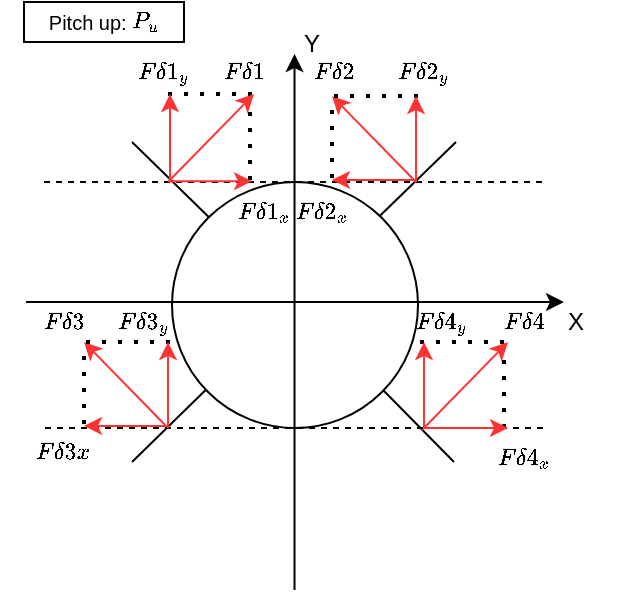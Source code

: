 <mxfile version="24.7.17">
  <diagram name="Page-1" id="QdqIpq5lZw0bNRqP7jLh">
    <mxGraphModel dx="547" dy="316" grid="1" gridSize="10" guides="1" tooltips="1" connect="1" arrows="1" fold="1" page="1" pageScale="1" pageWidth="850" pageHeight="1100" math="1" shadow="0">
      <root>
        <mxCell id="0" />
        <mxCell id="1" parent="0" />
        <mxCell id="FmeErsw2T50BmX274QrK-29" value="" style="endArrow=none;dashed=1;html=1;dashPattern=1 3;strokeWidth=2;rounded=0;sourcePerimeterSpacing=0;" parent="1" edge="1">
          <mxGeometry width="50" height="50" relative="1" as="geometry">
            <mxPoint x="404" y="306" as="sourcePoint" />
            <mxPoint x="359" y="306" as="targetPoint" />
          </mxGeometry>
        </mxCell>
        <mxCell id="gxqUMczXqRLm6aAGVmCo-4" value="" style="endArrow=none;html=1;rounded=0;entryX=0;entryY=0;entryDx=0;entryDy=0;" parent="1" edge="1">
          <mxGeometry width="50" height="50" relative="1" as="geometry">
            <mxPoint x="344" y="330" as="sourcePoint" />
            <mxPoint x="389.645" y="374.645" as="targetPoint" />
          </mxGeometry>
        </mxCell>
        <mxCell id="gxqUMczXqRLm6aAGVmCo-5" value="" style="endArrow=none;html=1;rounded=0;exitX=1;exitY=1;exitDx=0;exitDy=0;" parent="1" edge="1">
          <mxGeometry width="50" height="50" relative="1" as="geometry">
            <mxPoint x="461" y="445.355" as="sourcePoint" />
            <mxPoint x="505" y="490" as="targetPoint" />
          </mxGeometry>
        </mxCell>
        <mxCell id="gxqUMczXqRLm6aAGVmCo-6" value="" style="endArrow=none;html=1;rounded=0;exitX=1;exitY=0;exitDx=0;exitDy=0;" parent="1" edge="1">
          <mxGeometry width="50" height="50" relative="1" as="geometry">
            <mxPoint x="460" y="374.645" as="sourcePoint" />
            <mxPoint x="506" y="330" as="targetPoint" />
          </mxGeometry>
        </mxCell>
        <mxCell id="gxqUMczXqRLm6aAGVmCo-7" value="" style="endArrow=none;html=1;rounded=0;entryX=0;entryY=1;entryDx=0;entryDy=0;" parent="1" edge="1">
          <mxGeometry width="50" height="50" relative="1" as="geometry">
            <mxPoint x="344" y="490" as="sourcePoint" />
            <mxPoint x="389.645" y="445.355" as="targetPoint" />
          </mxGeometry>
        </mxCell>
        <mxCell id="eE-7j2Asvbci8yLhYTcq-2" value="" style="ellipse;whiteSpace=wrap;html=1;aspect=fixed;" parent="1" vertex="1">
          <mxGeometry x="364" y="350" width="123" height="123" as="geometry" />
        </mxCell>
        <mxCell id="eE-7j2Asvbci8yLhYTcq-7" value="" style="endArrow=classic;html=1;rounded=0;strokeColor=#FF3333;" parent="1" edge="1">
          <mxGeometry width="50" height="50" relative="1" as="geometry">
            <mxPoint x="362" y="473" as="sourcePoint" />
            <mxPoint x="320.0" y="430" as="targetPoint" />
          </mxGeometry>
        </mxCell>
        <mxCell id="eE-7j2Asvbci8yLhYTcq-8" value="" style="endArrow=classic;html=1;rounded=0;strokeColor=#FF3333;" parent="1" edge="1">
          <mxGeometry width="50" height="50" relative="1" as="geometry">
            <mxPoint x="489" y="474" as="sourcePoint" />
            <mxPoint x="532" y="430" as="targetPoint" />
          </mxGeometry>
        </mxCell>
        <mxCell id="eE-7j2Asvbci8yLhYTcq-14" value="Y" style="text;html=1;align=center;verticalAlign=middle;whiteSpace=wrap;rounded=0;" parent="1" vertex="1">
          <mxGeometry x="404" y="266" width="60" height="30" as="geometry" />
        </mxCell>
        <mxCell id="eE-7j2Asvbci8yLhYTcq-15" value="X" style="text;html=1;align=center;verticalAlign=middle;whiteSpace=wrap;rounded=0;" parent="1" vertex="1">
          <mxGeometry x="536" y="405" width="60" height="30" as="geometry" />
        </mxCell>
        <mxCell id="eE-7j2Asvbci8yLhYTcq-16" value="&lt;div style=&quot;font-size: 10px;&quot;&gt;&lt;font style=&quot;font-size: 10px;&quot;&gt;$$F\delta1_y$$&lt;/font&gt;&lt;/div&gt;" style="text;html=1;align=center;verticalAlign=middle;whiteSpace=wrap;rounded=0;" parent="1" vertex="1">
          <mxGeometry x="330" y="280" width="60" height="30" as="geometry" />
        </mxCell>
        <mxCell id="eE-7j2Asvbci8yLhYTcq-24" value="" style="endArrow=classic;html=1;rounded=0;" parent="1" edge="1">
          <mxGeometry width="50" height="50" relative="1" as="geometry">
            <mxPoint x="425.26" y="554" as="sourcePoint" />
            <mxPoint x="425.26" y="286" as="targetPoint" />
          </mxGeometry>
        </mxCell>
        <mxCell id="eE-7j2Asvbci8yLhYTcq-25" value="" style="endArrow=classic;html=1;rounded=0;" parent="1" edge="1">
          <mxGeometry width="50" height="50" relative="1" as="geometry">
            <mxPoint x="291" y="410" as="sourcePoint" />
            <mxPoint x="560" y="410" as="targetPoint" />
          </mxGeometry>
        </mxCell>
        <mxCell id="eE-7j2Asvbci8yLhYTcq-26" value="" style="html=1;labelBackgroundColor=#ffffff;endArrow=none;endFill=0;jettySize=auto;orthogonalLoop=1;strokeWidth=1;dashed=1;fontSize=14;rounded=0;" parent="1" edge="1">
          <mxGeometry width="60" height="60" relative="1" as="geometry">
            <mxPoint x="300" y="350" as="sourcePoint" />
            <mxPoint x="550" y="350" as="targetPoint" />
          </mxGeometry>
        </mxCell>
        <mxCell id="eE-7j2Asvbci8yLhYTcq-27" value="" style="html=1;labelBackgroundColor=#ffffff;endArrow=none;endFill=0;jettySize=auto;orthogonalLoop=1;strokeWidth=1;dashed=1;fontSize=14;rounded=0;" parent="1" edge="1">
          <mxGeometry width="60" height="60" relative="1" as="geometry">
            <mxPoint x="300.5" y="473" as="sourcePoint" />
            <mxPoint x="550.5" y="473" as="targetPoint" />
          </mxGeometry>
        </mxCell>
        <mxCell id="FmeErsw2T50BmX274QrK-8" value="" style="endArrow=none;dashed=1;html=1;dashPattern=1 3;strokeWidth=2;rounded=0;" parent="1" edge="1">
          <mxGeometry width="50" height="50" relative="1" as="geometry">
            <mxPoint x="320" y="471" as="sourcePoint" />
            <mxPoint x="320" y="435" as="targetPoint" />
          </mxGeometry>
        </mxCell>
        <mxCell id="FmeErsw2T50BmX274QrK-10" value="" style="endArrow=none;dashed=1;html=1;dashPattern=1 3;strokeWidth=2;rounded=0;" parent="1" edge="1">
          <mxGeometry width="50" height="50" relative="1" as="geometry">
            <mxPoint x="530" y="473" as="sourcePoint" />
            <mxPoint x="530" y="437" as="targetPoint" />
          </mxGeometry>
        </mxCell>
        <mxCell id="FmeErsw2T50BmX274QrK-12" value="" style="endArrow=none;dashed=1;html=1;dashPattern=1 3;strokeWidth=2;rounded=0;sourcePerimeterSpacing=0;" parent="1" edge="1">
          <mxGeometry width="50" height="50" relative="1" as="geometry">
            <mxPoint x="363" y="430" as="sourcePoint" />
            <mxPoint x="320" y="430" as="targetPoint" />
          </mxGeometry>
        </mxCell>
        <mxCell id="FmeErsw2T50BmX274QrK-13" value="" style="endArrow=none;dashed=1;html=1;dashPattern=1 3;strokeWidth=2;rounded=0;sourcePerimeterSpacing=0;" parent="1" edge="1">
          <mxGeometry width="50" height="50" relative="1" as="geometry">
            <mxPoint x="530" y="430" as="sourcePoint" />
            <mxPoint x="487" y="430" as="targetPoint" />
          </mxGeometry>
        </mxCell>
        <mxCell id="FmeErsw2T50BmX274QrK-14" value="" style="endArrow=classic;html=1;rounded=0;strokeColor=#FF3333;" parent="1" edge="1">
          <mxGeometry width="50" height="50" relative="1" as="geometry">
            <mxPoint x="362" y="473" as="sourcePoint" />
            <mxPoint x="362" y="430" as="targetPoint" />
          </mxGeometry>
        </mxCell>
        <mxCell id="FmeErsw2T50BmX274QrK-15" value="" style="endArrow=classic;html=1;rounded=0;strokeColor=#FF3333;" parent="1" edge="1">
          <mxGeometry width="50" height="50" relative="1" as="geometry">
            <mxPoint x="362" y="472" as="sourcePoint" />
            <mxPoint x="320" y="472" as="targetPoint" />
          </mxGeometry>
        </mxCell>
        <mxCell id="FmeErsw2T50BmX274QrK-16" value="" style="endArrow=classic;html=1;rounded=0;strokeColor=#FF3333;" parent="1" edge="1">
          <mxGeometry width="50" height="50" relative="1" as="geometry">
            <mxPoint x="490" y="473" as="sourcePoint" />
            <mxPoint x="490" y="430" as="targetPoint" />
          </mxGeometry>
        </mxCell>
        <mxCell id="FmeErsw2T50BmX274QrK-18" value="&lt;div style=&quot;font-size: 11px;&quot;&gt;&lt;font style=&quot;font-size: 10px;&quot;&gt;$$F\delta1_x$$&lt;/font&gt;&lt;/div&gt;" style="text;html=1;align=center;verticalAlign=middle;whiteSpace=wrap;rounded=0;" parent="1" vertex="1">
          <mxGeometry x="380" y="350" width="60" height="30" as="geometry" />
        </mxCell>
        <mxCell id="FmeErsw2T50BmX274QrK-19" value="&lt;div style=&quot;font-size: 10px;&quot;&gt;&lt;font style=&quot;font-size: 10px;&quot;&gt;$$F\delta1$$&lt;/font&gt;&lt;/div&gt;" style="text;html=1;align=center;verticalAlign=middle;whiteSpace=wrap;rounded=0;" parent="1" vertex="1">
          <mxGeometry x="370" y="280" width="60" height="30" as="geometry" />
        </mxCell>
        <mxCell id="FmeErsw2T50BmX274QrK-27" value="" style="endArrow=classic;html=1;rounded=0;strokeColor=#FF3333;" parent="1" edge="1">
          <mxGeometry width="50" height="50" relative="1" as="geometry">
            <mxPoint x="362" y="350" as="sourcePoint" />
            <mxPoint x="405" y="306" as="targetPoint" />
          </mxGeometry>
        </mxCell>
        <mxCell id="FmeErsw2T50BmX274QrK-28" value="" style="endArrow=none;dashed=1;html=1;dashPattern=1 3;strokeWidth=2;rounded=0;" parent="1" edge="1">
          <mxGeometry width="50" height="50" relative="1" as="geometry">
            <mxPoint x="403" y="349" as="sourcePoint" />
            <mxPoint x="403" y="313" as="targetPoint" />
          </mxGeometry>
        </mxCell>
        <mxCell id="FmeErsw2T50BmX274QrK-30" value="" style="endArrow=classic;html=1;rounded=0;strokeColor=#FF3333;" parent="1" edge="1">
          <mxGeometry width="50" height="50" relative="1" as="geometry">
            <mxPoint x="363" y="349" as="sourcePoint" />
            <mxPoint x="363" y="306" as="targetPoint" />
          </mxGeometry>
        </mxCell>
        <mxCell id="FmeErsw2T50BmX274QrK-31" value="" style="endArrow=classic;html=1;rounded=0;strokeColor=#FF3333;" parent="1" edge="1">
          <mxGeometry width="50" height="50" relative="1" as="geometry">
            <mxPoint x="486" y="350" as="sourcePoint" />
            <mxPoint x="444.0" y="307" as="targetPoint" />
          </mxGeometry>
        </mxCell>
        <mxCell id="FmeErsw2T50BmX274QrK-32" value="" style="endArrow=none;dashed=1;html=1;dashPattern=1 3;strokeWidth=2;rounded=0;" parent="1" edge="1">
          <mxGeometry width="50" height="50" relative="1" as="geometry">
            <mxPoint x="444" y="348" as="sourcePoint" />
            <mxPoint x="444" y="312" as="targetPoint" />
          </mxGeometry>
        </mxCell>
        <mxCell id="FmeErsw2T50BmX274QrK-33" value="" style="endArrow=none;dashed=1;html=1;dashPattern=1 3;strokeWidth=2;rounded=0;sourcePerimeterSpacing=0;" parent="1" edge="1">
          <mxGeometry width="50" height="50" relative="1" as="geometry">
            <mxPoint x="487" y="307" as="sourcePoint" />
            <mxPoint x="444" y="307" as="targetPoint" />
          </mxGeometry>
        </mxCell>
        <mxCell id="FmeErsw2T50BmX274QrK-34" value="" style="endArrow=classic;html=1;rounded=0;strokeColor=#FF3333;" parent="1" edge="1">
          <mxGeometry width="50" height="50" relative="1" as="geometry">
            <mxPoint x="486" y="350" as="sourcePoint" />
            <mxPoint x="486" y="307" as="targetPoint" />
          </mxGeometry>
        </mxCell>
        <mxCell id="FmeErsw2T50BmX274QrK-35" value="" style="endArrow=classic;html=1;rounded=0;strokeColor=#FF3333;" parent="1" edge="1">
          <mxGeometry width="50" height="50" relative="1" as="geometry">
            <mxPoint x="486" y="349" as="sourcePoint" />
            <mxPoint x="444" y="349" as="targetPoint" />
          </mxGeometry>
        </mxCell>
        <mxCell id="FmeErsw2T50BmX274QrK-36" value="&lt;div style=&quot;font-size: 10px;&quot;&gt;&lt;font style=&quot;font-size: 10px;&quot;&gt;$$F\delta2_y$$&lt;/font&gt;&lt;/div&gt;" style="text;html=1;align=center;verticalAlign=middle;whiteSpace=wrap;rounded=0;" parent="1" vertex="1">
          <mxGeometry x="460" y="280" width="60" height="30" as="geometry" />
        </mxCell>
        <mxCell id="FmeErsw2T50BmX274QrK-37" value="&lt;div style=&quot;font-size: 10px;&quot;&gt;&lt;font style=&quot;font-size: 10px;&quot;&gt;$$F\delta2$$&lt;/font&gt;&lt;/div&gt;" style="text;html=1;align=center;verticalAlign=middle;whiteSpace=wrap;rounded=0;" parent="1" vertex="1">
          <mxGeometry x="415" y="280" width="60" height="30" as="geometry" />
        </mxCell>
        <mxCell id="PoNFYBYoPFLv0BIB5Ofe-1" value="&lt;div style=&quot;font-size: 11px;&quot;&gt;&lt;font style=&quot;font-size: 10px;&quot;&gt;$$F\delta2_x$$&lt;/font&gt;&lt;/div&gt;" style="text;html=1;align=center;verticalAlign=middle;whiteSpace=wrap;rounded=0;" vertex="1" parent="1">
          <mxGeometry x="409" y="350" width="60" height="30" as="geometry" />
        </mxCell>
        <mxCell id="PoNFYBYoPFLv0BIB5Ofe-2" value="" style="endArrow=classic;html=1;rounded=0;strokeColor=#FF3333;" edge="1" parent="1">
          <mxGeometry width="50" height="50" relative="1" as="geometry">
            <mxPoint x="362" y="349.6" as="sourcePoint" />
            <mxPoint x="404" y="349.6" as="targetPoint" />
          </mxGeometry>
        </mxCell>
        <mxCell id="PoNFYBYoPFLv0BIB5Ofe-3" value="" style="endArrow=classic;html=1;rounded=0;strokeColor=#FF3333;" edge="1" parent="1">
          <mxGeometry width="50" height="50" relative="1" as="geometry">
            <mxPoint x="490" y="473" as="sourcePoint" />
            <mxPoint x="532" y="473" as="targetPoint" />
          </mxGeometry>
        </mxCell>
        <mxCell id="PoNFYBYoPFLv0BIB5Ofe-4" value="&lt;div style=&quot;font-size: 10px;&quot;&gt;&lt;font style=&quot;font-size: 10px;&quot;&gt;$$F\delta3_y$$&lt;/font&gt;&lt;/div&gt;" style="text;html=1;align=center;verticalAlign=middle;whiteSpace=wrap;rounded=0;" vertex="1" parent="1">
          <mxGeometry x="320" y="405" width="60" height="30" as="geometry" />
        </mxCell>
        <mxCell id="PoNFYBYoPFLv0BIB5Ofe-5" value="&lt;div style=&quot;font-size: 10px;&quot;&gt;&lt;font style=&quot;font-size: 10px;&quot;&gt;$$F\delta4_y$$&lt;/font&gt;&lt;/div&gt;" style="text;html=1;align=center;verticalAlign=middle;whiteSpace=wrap;rounded=0;" vertex="1" parent="1">
          <mxGeometry x="469" y="405" width="60" height="30" as="geometry" />
        </mxCell>
        <mxCell id="PoNFYBYoPFLv0BIB5Ofe-6" value="&lt;div style=&quot;font-size: 10px;&quot;&gt;&lt;font style=&quot;font-size: 10px;&quot;&gt;$$F\delta4_x$$&lt;/font&gt;&lt;/div&gt;" style="text;html=1;align=center;verticalAlign=middle;whiteSpace=wrap;rounded=0;" vertex="1" parent="1">
          <mxGeometry x="510" y="473" width="60" height="30" as="geometry" />
        </mxCell>
        <mxCell id="PoNFYBYoPFLv0BIB5Ofe-8" value="&lt;div style=&quot;font-size: 10px;&quot;&gt;&lt;font style=&quot;font-size: 10px;&quot;&gt;Pitch up: \(P_u\)&lt;/font&gt;&lt;/div&gt;" style="text;html=1;align=center;verticalAlign=middle;whiteSpace=wrap;rounded=0;strokeColor=default;" vertex="1" parent="1">
          <mxGeometry x="290" y="260" width="80" height="20" as="geometry" />
        </mxCell>
        <mxCell id="PoNFYBYoPFLv0BIB5Ofe-9" value="&lt;div style=&quot;font-size: 10px;&quot;&gt;&lt;font style=&quot;font-size: 10px;&quot;&gt;$$F\delta3$$&lt;/font&gt;&lt;/div&gt;" style="text;html=1;align=center;verticalAlign=middle;whiteSpace=wrap;rounded=0;" vertex="1" parent="1">
          <mxGeometry x="280" y="405" width="60" height="30" as="geometry" />
        </mxCell>
        <mxCell id="PoNFYBYoPFLv0BIB5Ofe-10" value="&lt;div style=&quot;font-size: 10px;&quot;&gt;&lt;font style=&quot;font-size: 10px;&quot;&gt;$$F\delta4$$&lt;/font&gt;&lt;/div&gt;" style="text;html=1;align=center;verticalAlign=middle;whiteSpace=wrap;rounded=0;" vertex="1" parent="1">
          <mxGeometry x="510" y="405" width="60" height="30" as="geometry" />
        </mxCell>
        <mxCell id="PoNFYBYoPFLv0BIB5Ofe-12" value="&lt;div style=&quot;font-size: 10px;&quot;&gt;&lt;font style=&quot;font-size: 10px;&quot;&gt;$$F\delta3x$$&lt;/font&gt;&lt;/div&gt;" style="text;html=1;align=center;verticalAlign=middle;whiteSpace=wrap;rounded=0;" vertex="1" parent="1">
          <mxGeometry x="280" y="470" width="60" height="30" as="geometry" />
        </mxCell>
      </root>
    </mxGraphModel>
  </diagram>
</mxfile>
